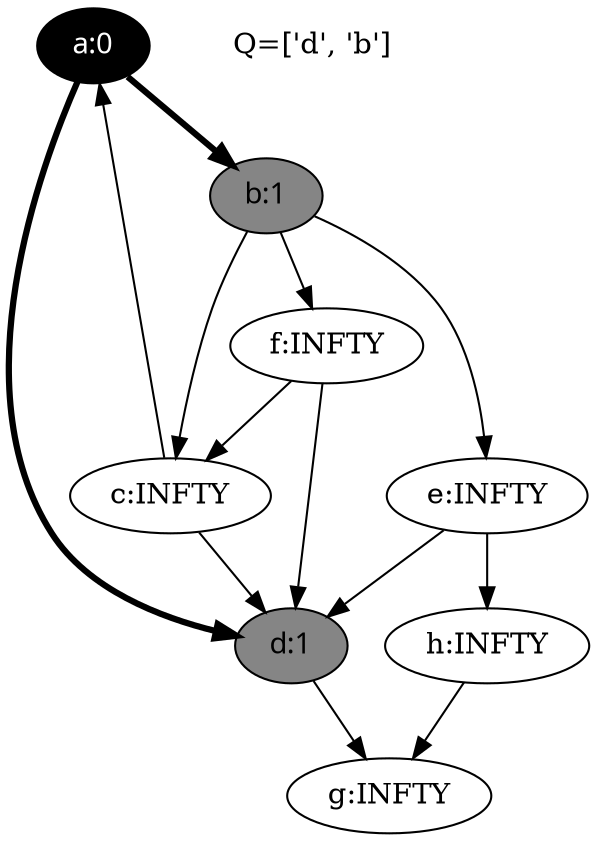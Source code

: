 Digraph {
a [ label="a:0" fontcolor=white style=filled fontname="time-bold" fillcolor=black ];
b [ label="b:1" style=filled fontname="time-bold" fillcolor=gray52 ];
c [ label="c:INFTY" ];
d [ label="d:1" style=filled fontname="time-bold" fillcolor=gray52 ];
e [ label="e:INFTY" ];
f [ label="f:INFTY" ];
g [ label="g:INFTY" ];
h [ label="h:INFTY" ];
a->b[label="", penwidth=3];
a->d[label="", penwidth=3];
b->c[label="", penwidth=1];
b->e[label="", penwidth=1];
b->f[label="", penwidth=1];
c->a[label="", penwidth=1];
c->d[label="", penwidth=1];
d->g[label="", penwidth=1];
e->d[label="", penwidth=1];
e->h[label="", penwidth=1];
f->c[label="", penwidth=1];
f->d[label="", penwidth=1];
h->g[label="", penwidth=1];
legend[label="Q=['d', 'b']", color=white];
}